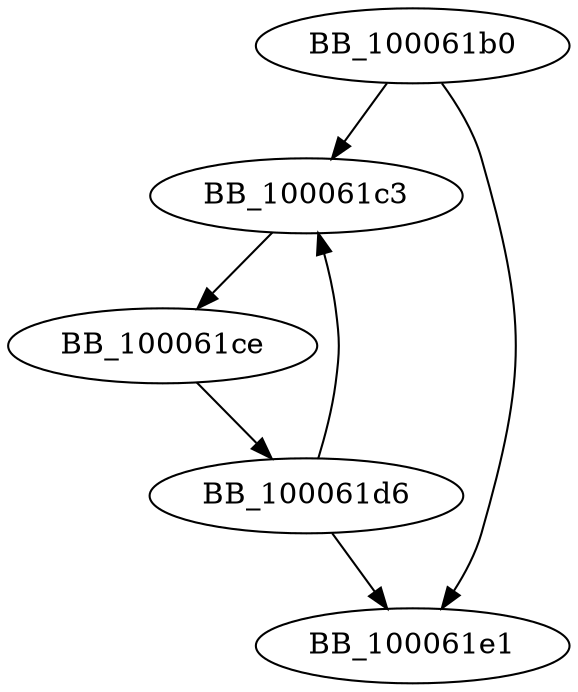 DiGraph sub_100061B0{
BB_100061b0->BB_100061c3
BB_100061b0->BB_100061e1
BB_100061c3->BB_100061ce
BB_100061ce->BB_100061d6
BB_100061d6->BB_100061c3
BB_100061d6->BB_100061e1
}
